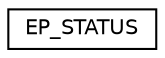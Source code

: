 digraph "Graphical Class Hierarchy"
{
  edge [fontname="Helvetica",fontsize="10",labelfontname="Helvetica",labelfontsize="10"];
  node [fontname="Helvetica",fontsize="10",shape=record];
  rankdir="LR";
  Node1 [label="EP_STATUS",height=0.2,width=0.4,color="black", fillcolor="white", style="filled",URL="$union_e_p___s_t_a_t_u_s.html"];
}
